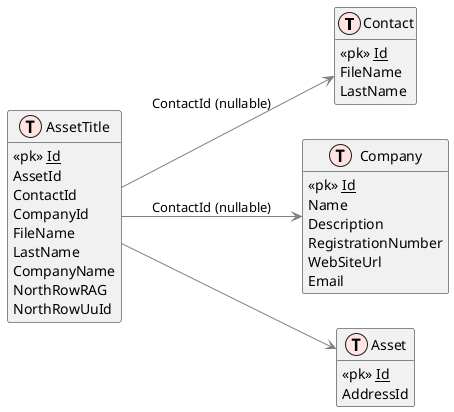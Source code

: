 @startuml AssetTitle

left to right direction

!define table(x) class x << (T,mistyrose) >>   
!define view(x) class x << (V,lightblue) >>   
!define table(x) class x << (T,mistyrose) >>  
!define tr(x) class x << (R,red) >>  
!define tf(x) class x << (F,darkorange) >>   
!define af(x) class x << (F,white) >>   
!define fn(x) class x << (F,plum) >>   
!define fs(x) class x << (F,tan) >>   
!define ft(x) class x << (F,wheat) >>   
!define if(x) class x << (F,gaisboro) >>   
!define p(x) class x << (P,indianred) >>   
!define pc(x) class x << (P,lemonshiffon) >>   
!define x(x) class x << (P,linen) >>     
!define primary_key(x) <<pk>> <u>x</u>
!define foreign_key(x) <<fk>> <b>x</b>
!define link( k, y) k }--||  y
hide methods   
hide stereotypes  
skinparam classarrowcolor gray  

table( Contact)
{
    primary_key(Id)
    FileName
    LastName

}

table( Company)
{
    primary_key(Id)
    Name
    Description
    RegistrationNumber
    WebSiteUrl
    Email
}

table( Asset)
{
    primary_key(Id)
    AddressId
}

table( AssetTitle)
{
    primary_key(Id)
    AssetId
    ContactId
    CompanyId
    FileName
    LastName
    CompanyName
    NorthRowRAG
    NorthRowUuId
}

AssetTitle --> Asset
AssetTitle --> Contact : ContactId (nullable)
AssetTitle --> Company : ContactId (nullable)

@enduml